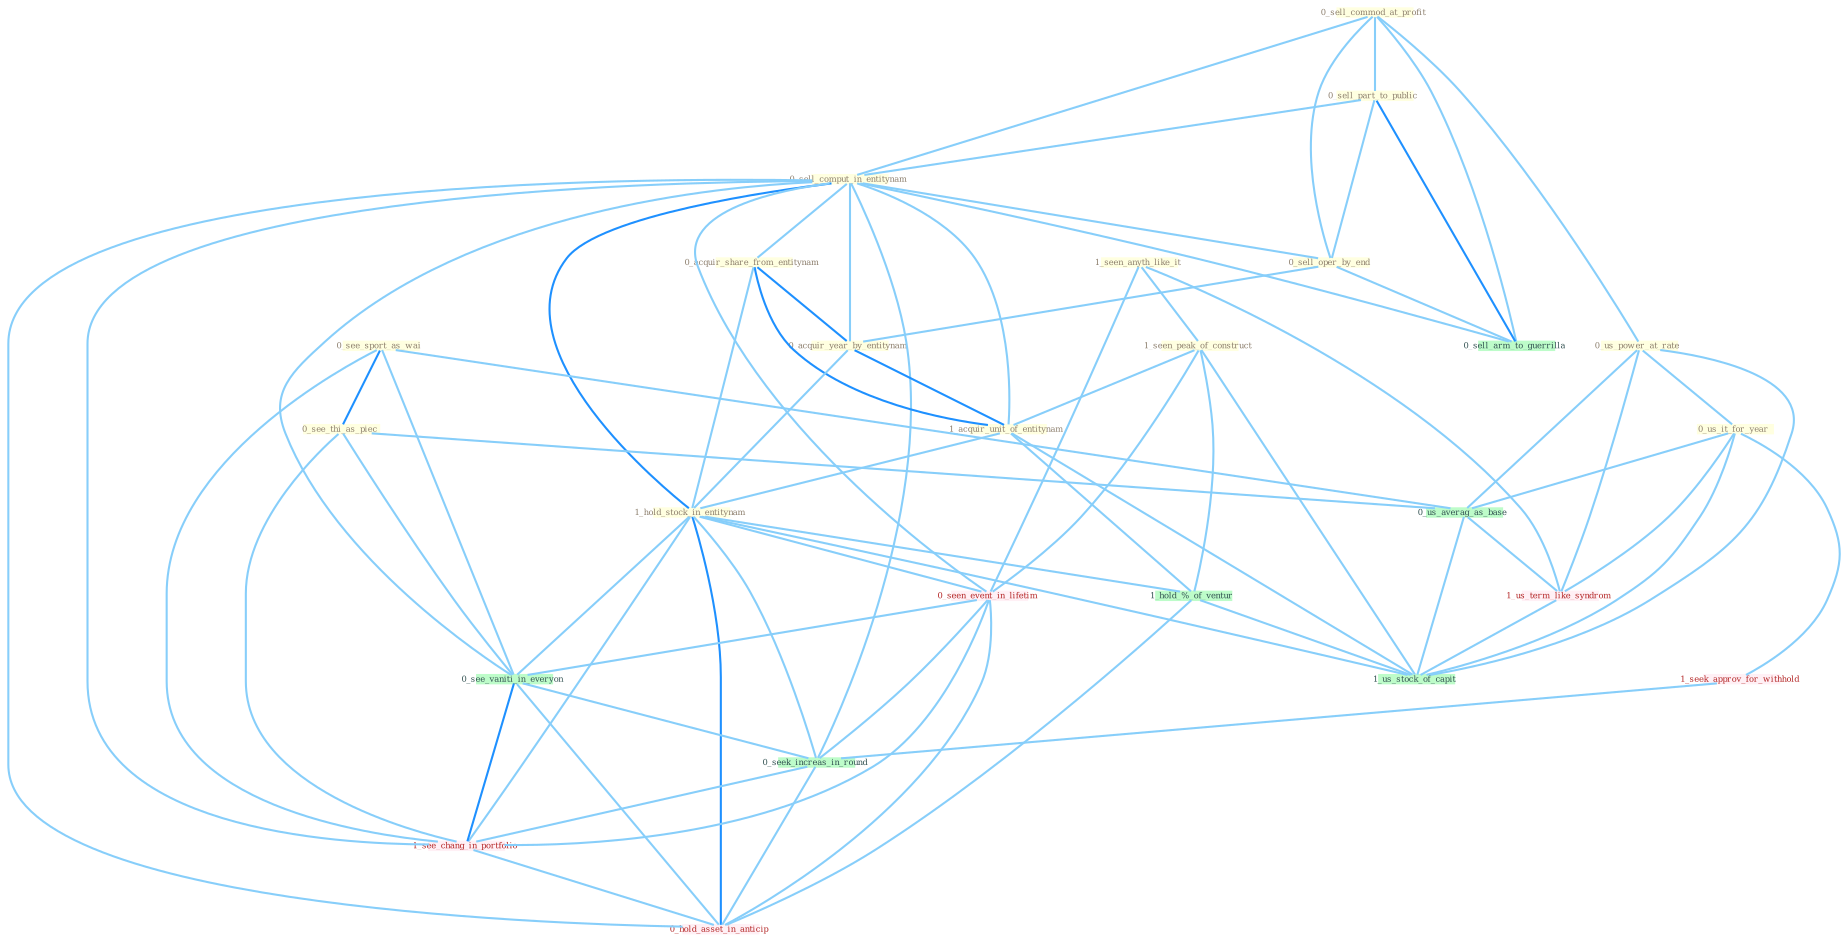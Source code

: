 Graph G{ 
    node
    [shape=polygon,style=filled,width=.5,height=.06,color="#BDFCC9",fixedsize=true,fontsize=4,
    fontcolor="#2f4f4f"];
    {node
    [color="#ffffe0", fontcolor="#8b7d6b"] "0_sell_commod_at_profit " "0_sell_part_to_public " "0_sell_comput_in_entitynam " "1_seen_anyth_like_it " "1_seen_peak_of_construct " "0_acquir_share_from_entitynam " "0_sell_oper_by_end " "0_see_sport_as_wai " "0_acquir_year_by_entitynam " "1_acquir_unit_of_entitynam " "0_see_thi_as_piec " "0_us_power_at_rate " "0_us_it_for_year " "1_hold_stock_in_entitynam "}
{node [color="#fff0f5", fontcolor="#b22222"] "0_seen_event_in_lifetim " "1_us_term_like_syndrom " "1_seek_approv_for_withhold " "1_see_chang_in_portfolio " "0_hold_asset_in_anticip "}
edge [color="#B0E2FF"];

	"0_sell_commod_at_profit " -- "0_sell_part_to_public " [w="1", color="#87cefa" ];
	"0_sell_commod_at_profit " -- "0_sell_comput_in_entitynam " [w="1", color="#87cefa" ];
	"0_sell_commod_at_profit " -- "0_sell_oper_by_end " [w="1", color="#87cefa" ];
	"0_sell_commod_at_profit " -- "0_us_power_at_rate " [w="1", color="#87cefa" ];
	"0_sell_commod_at_profit " -- "0_sell_arm_to_guerrilla " [w="1", color="#87cefa" ];
	"0_sell_part_to_public " -- "0_sell_comput_in_entitynam " [w="1", color="#87cefa" ];
	"0_sell_part_to_public " -- "0_sell_oper_by_end " [w="1", color="#87cefa" ];
	"0_sell_part_to_public " -- "0_sell_arm_to_guerrilla " [w="2", color="#1e90ff" , len=0.8];
	"0_sell_comput_in_entitynam " -- "0_acquir_share_from_entitynam " [w="1", color="#87cefa" ];
	"0_sell_comput_in_entitynam " -- "0_sell_oper_by_end " [w="1", color="#87cefa" ];
	"0_sell_comput_in_entitynam " -- "0_acquir_year_by_entitynam " [w="1", color="#87cefa" ];
	"0_sell_comput_in_entitynam " -- "1_acquir_unit_of_entitynam " [w="1", color="#87cefa" ];
	"0_sell_comput_in_entitynam " -- "1_hold_stock_in_entitynam " [w="2", color="#1e90ff" , len=0.8];
	"0_sell_comput_in_entitynam " -- "0_seen_event_in_lifetim " [w="1", color="#87cefa" ];
	"0_sell_comput_in_entitynam " -- "0_see_vaniti_in_everyon " [w="1", color="#87cefa" ];
	"0_sell_comput_in_entitynam " -- "0_sell_arm_to_guerrilla " [w="1", color="#87cefa" ];
	"0_sell_comput_in_entitynam " -- "0_seek_increas_in_round " [w="1", color="#87cefa" ];
	"0_sell_comput_in_entitynam " -- "1_see_chang_in_portfolio " [w="1", color="#87cefa" ];
	"0_sell_comput_in_entitynam " -- "0_hold_asset_in_anticip " [w="1", color="#87cefa" ];
	"1_seen_anyth_like_it " -- "1_seen_peak_of_construct " [w="1", color="#87cefa" ];
	"1_seen_anyth_like_it " -- "0_seen_event_in_lifetim " [w="1", color="#87cefa" ];
	"1_seen_anyth_like_it " -- "1_us_term_like_syndrom " [w="1", color="#87cefa" ];
	"1_seen_peak_of_construct " -- "1_acquir_unit_of_entitynam " [w="1", color="#87cefa" ];
	"1_seen_peak_of_construct " -- "0_seen_event_in_lifetim " [w="1", color="#87cefa" ];
	"1_seen_peak_of_construct " -- "1_hold_%_of_ventur " [w="1", color="#87cefa" ];
	"1_seen_peak_of_construct " -- "1_us_stock_of_capit " [w="1", color="#87cefa" ];
	"0_acquir_share_from_entitynam " -- "0_acquir_year_by_entitynam " [w="2", color="#1e90ff" , len=0.8];
	"0_acquir_share_from_entitynam " -- "1_acquir_unit_of_entitynam " [w="2", color="#1e90ff" , len=0.8];
	"0_acquir_share_from_entitynam " -- "1_hold_stock_in_entitynam " [w="1", color="#87cefa" ];
	"0_sell_oper_by_end " -- "0_acquir_year_by_entitynam " [w="1", color="#87cefa" ];
	"0_sell_oper_by_end " -- "0_sell_arm_to_guerrilla " [w="1", color="#87cefa" ];
	"0_see_sport_as_wai " -- "0_see_thi_as_piec " [w="2", color="#1e90ff" , len=0.8];
	"0_see_sport_as_wai " -- "0_us_averag_as_base " [w="1", color="#87cefa" ];
	"0_see_sport_as_wai " -- "0_see_vaniti_in_everyon " [w="1", color="#87cefa" ];
	"0_see_sport_as_wai " -- "1_see_chang_in_portfolio " [w="1", color="#87cefa" ];
	"0_acquir_year_by_entitynam " -- "1_acquir_unit_of_entitynam " [w="2", color="#1e90ff" , len=0.8];
	"0_acquir_year_by_entitynam " -- "1_hold_stock_in_entitynam " [w="1", color="#87cefa" ];
	"1_acquir_unit_of_entitynam " -- "1_hold_stock_in_entitynam " [w="1", color="#87cefa" ];
	"1_acquir_unit_of_entitynam " -- "1_hold_%_of_ventur " [w="1", color="#87cefa" ];
	"1_acquir_unit_of_entitynam " -- "1_us_stock_of_capit " [w="1", color="#87cefa" ];
	"0_see_thi_as_piec " -- "0_us_averag_as_base " [w="1", color="#87cefa" ];
	"0_see_thi_as_piec " -- "0_see_vaniti_in_everyon " [w="1", color="#87cefa" ];
	"0_see_thi_as_piec " -- "1_see_chang_in_portfolio " [w="1", color="#87cefa" ];
	"0_us_power_at_rate " -- "0_us_it_for_year " [w="1", color="#87cefa" ];
	"0_us_power_at_rate " -- "0_us_averag_as_base " [w="1", color="#87cefa" ];
	"0_us_power_at_rate " -- "1_us_term_like_syndrom " [w="1", color="#87cefa" ];
	"0_us_power_at_rate " -- "1_us_stock_of_capit " [w="1", color="#87cefa" ];
	"0_us_it_for_year " -- "0_us_averag_as_base " [w="1", color="#87cefa" ];
	"0_us_it_for_year " -- "1_us_term_like_syndrom " [w="1", color="#87cefa" ];
	"0_us_it_for_year " -- "1_seek_approv_for_withhold " [w="1", color="#87cefa" ];
	"0_us_it_for_year " -- "1_us_stock_of_capit " [w="1", color="#87cefa" ];
	"1_hold_stock_in_entitynam " -- "0_seen_event_in_lifetim " [w="1", color="#87cefa" ];
	"1_hold_stock_in_entitynam " -- "1_hold_%_of_ventur " [w="1", color="#87cefa" ];
	"1_hold_stock_in_entitynam " -- "0_see_vaniti_in_everyon " [w="1", color="#87cefa" ];
	"1_hold_stock_in_entitynam " -- "0_seek_increas_in_round " [w="1", color="#87cefa" ];
	"1_hold_stock_in_entitynam " -- "1_us_stock_of_capit " [w="1", color="#87cefa" ];
	"1_hold_stock_in_entitynam " -- "1_see_chang_in_portfolio " [w="1", color="#87cefa" ];
	"1_hold_stock_in_entitynam " -- "0_hold_asset_in_anticip " [w="2", color="#1e90ff" , len=0.8];
	"0_seen_event_in_lifetim " -- "0_see_vaniti_in_everyon " [w="1", color="#87cefa" ];
	"0_seen_event_in_lifetim " -- "0_seek_increas_in_round " [w="1", color="#87cefa" ];
	"0_seen_event_in_lifetim " -- "1_see_chang_in_portfolio " [w="1", color="#87cefa" ];
	"0_seen_event_in_lifetim " -- "0_hold_asset_in_anticip " [w="1", color="#87cefa" ];
	"0_us_averag_as_base " -- "1_us_term_like_syndrom " [w="1", color="#87cefa" ];
	"0_us_averag_as_base " -- "1_us_stock_of_capit " [w="1", color="#87cefa" ];
	"1_us_term_like_syndrom " -- "1_us_stock_of_capit " [w="1", color="#87cefa" ];
	"1_seek_approv_for_withhold " -- "0_seek_increas_in_round " [w="1", color="#87cefa" ];
	"1_hold_%_of_ventur " -- "1_us_stock_of_capit " [w="1", color="#87cefa" ];
	"1_hold_%_of_ventur " -- "0_hold_asset_in_anticip " [w="1", color="#87cefa" ];
	"0_see_vaniti_in_everyon " -- "0_seek_increas_in_round " [w="1", color="#87cefa" ];
	"0_see_vaniti_in_everyon " -- "1_see_chang_in_portfolio " [w="2", color="#1e90ff" , len=0.8];
	"0_see_vaniti_in_everyon " -- "0_hold_asset_in_anticip " [w="1", color="#87cefa" ];
	"0_seek_increas_in_round " -- "1_see_chang_in_portfolio " [w="1", color="#87cefa" ];
	"0_seek_increas_in_round " -- "0_hold_asset_in_anticip " [w="1", color="#87cefa" ];
	"1_see_chang_in_portfolio " -- "0_hold_asset_in_anticip " [w="1", color="#87cefa" ];
}